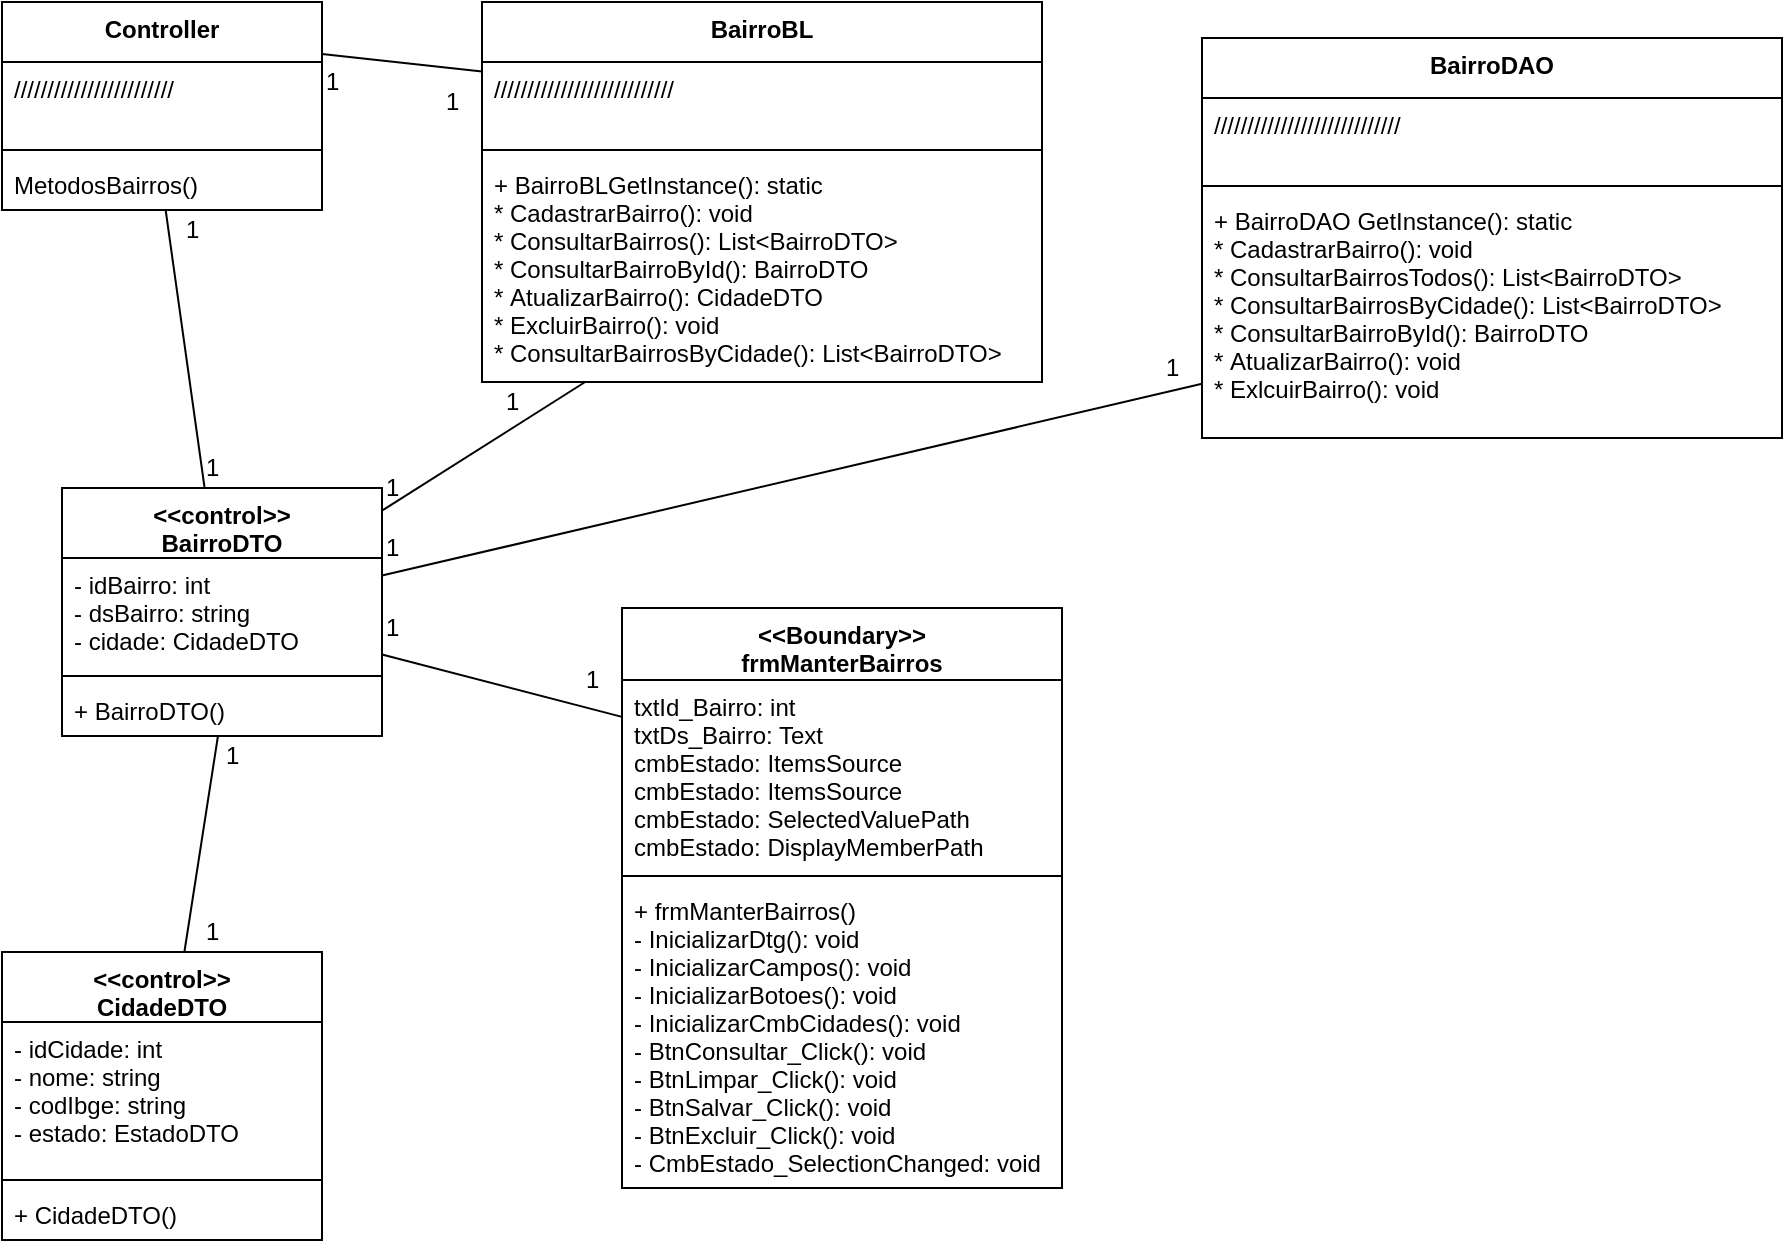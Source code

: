 <mxfile version="11.3.0" type="device" pages="1"><diagram id="92oXycKWPpKpiesMozeW" name="Page-1"><mxGraphModel dx="868" dy="510" grid="1" gridSize="10" guides="1" tooltips="1" connect="1" arrows="1" fold="1" page="1" pageScale="1" pageWidth="827" pageHeight="1169" math="0" shadow="0"><root><mxCell id="0"/><mxCell id="1" parent="0"/><mxCell id="Q87VlIG6u34EgXvb1JgE-1" value="&lt;&lt;Boundary&gt;&gt;&#10;frmManterBairros" style="swimlane;fontStyle=1;align=center;verticalAlign=top;childLayout=stackLayout;horizontal=1;startSize=36;horizontalStack=0;resizeParent=1;resizeParentMax=0;resizeLast=0;collapsible=1;marginBottom=0;" parent="1" vertex="1"><mxGeometry x="780" y="340" width="220" height="290" as="geometry"/></mxCell><mxCell id="Q87VlIG6u34EgXvb1JgE-2" value="txtId_Bairro: int&#10;txtDs_Bairro: Text&#10;cmbEstado: ItemsSource &#10;cmbEstado: ItemsSource &#10;cmbEstado: SelectedValuePath&#10;cmbEstado: DisplayMemberPath" style="text;strokeColor=none;fillColor=none;align=left;verticalAlign=top;spacingLeft=4;spacingRight=4;overflow=hidden;rotatable=0;points=[[0,0.5],[1,0.5]];portConstraint=eastwest;" parent="Q87VlIG6u34EgXvb1JgE-1" vertex="1"><mxGeometry y="36" width="220" height="94" as="geometry"/></mxCell><mxCell id="Q87VlIG6u34EgXvb1JgE-3" value="" style="line;strokeWidth=1;fillColor=none;align=left;verticalAlign=middle;spacingTop=-1;spacingLeft=3;spacingRight=3;rotatable=0;labelPosition=right;points=[];portConstraint=eastwest;" parent="Q87VlIG6u34EgXvb1JgE-1" vertex="1"><mxGeometry y="130" width="220" height="8" as="geometry"/></mxCell><mxCell id="Q87VlIG6u34EgXvb1JgE-4" value="+ frmManterBairros()&#10;- InicializarDtg(): void&#10;- InicializarCampos(): void&#10;- InicializarBotoes(): void&#10;- InicializarCmbCidades(): void&#10;- BtnConsultar_Click(): void&#10;- BtnLimpar_Click(): void&#10;- BtnSalvar_Click(): void&#10;- BtnExcluir_Click(): void&#10;- CmbEstado_SelectionChanged: void" style="text;strokeColor=none;fillColor=none;align=left;verticalAlign=top;spacingLeft=4;spacingRight=4;overflow=hidden;rotatable=0;points=[[0,0.5],[1,0.5]];portConstraint=eastwest;" parent="Q87VlIG6u34EgXvb1JgE-1" vertex="1"><mxGeometry y="138" width="220" height="152" as="geometry"/></mxCell><mxCell id="Q87VlIG6u34EgXvb1JgE-5" value="&lt;&lt;control&gt;&gt;&#10;BairroDTO&#10;" style="swimlane;fontStyle=1;align=center;verticalAlign=top;childLayout=stackLayout;horizontal=1;startSize=35;horizontalStack=0;resizeParent=1;resizeParentMax=0;resizeLast=0;collapsible=1;marginBottom=0;" parent="1" vertex="1"><mxGeometry x="500" y="280" width="160" height="124" as="geometry"/></mxCell><mxCell id="Q87VlIG6u34EgXvb1JgE-6" value="- idBairro: int&#10;- dsBairro: string&#10;- cidade: CidadeDTO" style="text;strokeColor=none;fillColor=none;align=left;verticalAlign=top;spacingLeft=4;spacingRight=4;overflow=hidden;rotatable=0;points=[[0,0.5],[1,0.5]];portConstraint=eastwest;" parent="Q87VlIG6u34EgXvb1JgE-5" vertex="1"><mxGeometry y="35" width="160" height="55" as="geometry"/></mxCell><mxCell id="Q87VlIG6u34EgXvb1JgE-7" value="" style="line;strokeWidth=1;fillColor=none;align=left;verticalAlign=middle;spacingTop=-1;spacingLeft=3;spacingRight=3;rotatable=0;labelPosition=right;points=[];portConstraint=eastwest;" parent="Q87VlIG6u34EgXvb1JgE-5" vertex="1"><mxGeometry y="90" width="160" height="8" as="geometry"/></mxCell><mxCell id="Q87VlIG6u34EgXvb1JgE-8" value="+ BairroDTO()" style="text;strokeColor=none;fillColor=none;align=left;verticalAlign=top;spacingLeft=4;spacingRight=4;overflow=hidden;rotatable=0;points=[[0,0.5],[1,0.5]];portConstraint=eastwest;" parent="Q87VlIG6u34EgXvb1JgE-5" vertex="1"><mxGeometry y="98" width="160" height="26" as="geometry"/></mxCell><mxCell id="Q87VlIG6u34EgXvb1JgE-9" value="Controller" style="swimlane;fontStyle=1;align=center;verticalAlign=top;childLayout=stackLayout;horizontal=1;startSize=30;horizontalStack=0;resizeParent=1;resizeParentMax=0;resizeLast=0;collapsible=1;marginBottom=0;" parent="1" vertex="1"><mxGeometry x="470" y="37" width="160" height="104" as="geometry"/></mxCell><mxCell id="Q87VlIG6u34EgXvb1JgE-10" value="////////////////////////" style="text;strokeColor=none;fillColor=none;align=left;verticalAlign=top;spacingLeft=4;spacingRight=4;overflow=hidden;rotatable=0;points=[[0,0.5],[1,0.5]];portConstraint=eastwest;" parent="Q87VlIG6u34EgXvb1JgE-9" vertex="1"><mxGeometry y="30" width="160" height="40" as="geometry"/></mxCell><mxCell id="Q87VlIG6u34EgXvb1JgE-11" value="" style="line;strokeWidth=1;fillColor=none;align=left;verticalAlign=middle;spacingTop=-1;spacingLeft=3;spacingRight=3;rotatable=0;labelPosition=right;points=[];portConstraint=eastwest;" parent="Q87VlIG6u34EgXvb1JgE-9" vertex="1"><mxGeometry y="70" width="160" height="8" as="geometry"/></mxCell><mxCell id="Q87VlIG6u34EgXvb1JgE-12" value="MetodosBairros()" style="text;strokeColor=none;fillColor=none;align=left;verticalAlign=top;spacingLeft=4;spacingRight=4;overflow=hidden;rotatable=0;points=[[0,0.5],[1,0.5]];portConstraint=eastwest;" parent="Q87VlIG6u34EgXvb1JgE-9" vertex="1"><mxGeometry y="78" width="160" height="26" as="geometry"/></mxCell><mxCell id="Q87VlIG6u34EgXvb1JgE-13" value="BairroBL" style="swimlane;fontStyle=1;align=center;verticalAlign=top;childLayout=stackLayout;horizontal=1;startSize=30;horizontalStack=0;resizeParent=1;resizeParentMax=0;resizeLast=0;collapsible=1;marginBottom=0;" parent="1" vertex="1"><mxGeometry x="710" y="37" width="280" height="190" as="geometry"/></mxCell><mxCell id="Q87VlIG6u34EgXvb1JgE-14" value="///////////////////////////" style="text;strokeColor=none;fillColor=none;align=left;verticalAlign=top;spacingLeft=4;spacingRight=4;overflow=hidden;rotatable=0;points=[[0,0.5],[1,0.5]];portConstraint=eastwest;" parent="Q87VlIG6u34EgXvb1JgE-13" vertex="1"><mxGeometry y="30" width="280" height="40" as="geometry"/></mxCell><mxCell id="Q87VlIG6u34EgXvb1JgE-15" value="" style="line;strokeWidth=1;fillColor=none;align=left;verticalAlign=middle;spacingTop=-1;spacingLeft=3;spacingRight=3;rotatable=0;labelPosition=right;points=[];portConstraint=eastwest;" parent="Q87VlIG6u34EgXvb1JgE-13" vertex="1"><mxGeometry y="70" width="280" height="8" as="geometry"/></mxCell><mxCell id="Q87VlIG6u34EgXvb1JgE-16" value="+ BairroBLGetInstance(): static&#10;* CadastrarBairro(): void&#10;* ConsultarBairros(): List&lt;BairroDTO&gt;&#10;* ConsultarBairroById(): BairroDTO&#10;* AtualizarBairro(): CidadeDTO&#10;* ExcluirBairro(): void&#10;* ConsultarBairrosByCidade(): List&lt;BairroDTO&gt;" style="text;strokeColor=none;fillColor=none;align=left;verticalAlign=top;spacingLeft=4;spacingRight=4;overflow=hidden;rotatable=0;points=[[0,0.5],[1,0.5]];portConstraint=eastwest;" parent="Q87VlIG6u34EgXvb1JgE-13" vertex="1"><mxGeometry y="78" width="280" height="112" as="geometry"/></mxCell><mxCell id="Q87VlIG6u34EgXvb1JgE-17" value="BairroDAO" style="swimlane;fontStyle=1;align=center;verticalAlign=top;childLayout=stackLayout;horizontal=1;startSize=30;horizontalStack=0;resizeParent=1;resizeParentMax=0;resizeLast=0;collapsible=1;marginBottom=0;" parent="1" vertex="1"><mxGeometry x="1070" y="55" width="290" height="200" as="geometry"/></mxCell><mxCell id="Q87VlIG6u34EgXvb1JgE-18" value="////////////////////////////" style="text;strokeColor=none;fillColor=none;align=left;verticalAlign=top;spacingLeft=4;spacingRight=4;overflow=hidden;rotatable=0;points=[[0,0.5],[1,0.5]];portConstraint=eastwest;" parent="Q87VlIG6u34EgXvb1JgE-17" vertex="1"><mxGeometry y="30" width="290" height="40" as="geometry"/></mxCell><mxCell id="Q87VlIG6u34EgXvb1JgE-19" value="" style="line;strokeWidth=1;fillColor=none;align=left;verticalAlign=middle;spacingTop=-1;spacingLeft=3;spacingRight=3;rotatable=0;labelPosition=right;points=[];portConstraint=eastwest;" parent="Q87VlIG6u34EgXvb1JgE-17" vertex="1"><mxGeometry y="70" width="290" height="8" as="geometry"/></mxCell><mxCell id="Q87VlIG6u34EgXvb1JgE-20" value="+ BairroDAO GetInstance(): static&#10;* CadastrarBairro(): void&#10;* ConsultarBairrosTodos(): List&lt;BairroDTO&gt;&#10;* ConsultarBairrosByCidade(): List&lt;BairroDTO&gt;&#10;* ConsultarBairroById(): BairroDTO&#10;* AtualizarBairro(): void&#10;* ExlcuirBairro(): void " style="text;strokeColor=none;fillColor=none;align=left;verticalAlign=top;spacingLeft=4;spacingRight=4;overflow=hidden;rotatable=0;points=[[0,0.5],[1,0.5]];portConstraint=eastwest;" parent="Q87VlIG6u34EgXvb1JgE-17" vertex="1"><mxGeometry y="78" width="290" height="122" as="geometry"/></mxCell><mxCell id="Q87VlIG6u34EgXvb1JgE-24" value="" style="endArrow=none;html=1;" parent="1" source="Q87VlIG6u34EgXvb1JgE-30" target="Q87VlIG6u34EgXvb1JgE-8" edge="1"><mxGeometry width="50" height="50" relative="1" as="geometry"><mxPoint x="559.939" y="500" as="sourcePoint"/><mxPoint x="400" y="420" as="targetPoint"/></mxGeometry></mxCell><mxCell id="Q87VlIG6u34EgXvb1JgE-25" value="" style="endArrow=none;html=1;" parent="1" source="Q87VlIG6u34EgXvb1JgE-6" target="Q87VlIG6u34EgXvb1JgE-2" edge="1"><mxGeometry width="50" height="50" relative="1" as="geometry"><mxPoint x="660" y="310" as="sourcePoint"/><mxPoint x="710" y="260" as="targetPoint"/></mxGeometry></mxCell><mxCell id="Q87VlIG6u34EgXvb1JgE-26" value="" style="endArrow=none;html=1;" parent="1" source="Q87VlIG6u34EgXvb1JgE-5" target="Q87VlIG6u34EgXvb1JgE-12" edge="1"><mxGeometry width="50" height="50" relative="1" as="geometry"><mxPoint x="549.829" y="248.5" as="sourcePoint"/><mxPoint x="565.773" y="172.5" as="targetPoint"/></mxGeometry></mxCell><mxCell id="Q87VlIG6u34EgXvb1JgE-27" value="" style="endArrow=none;html=1;exitX=1;exitY=0.25;exitDx=0;exitDy=0;" parent="1" source="Q87VlIG6u34EgXvb1JgE-9" target="Q87VlIG6u34EgXvb1JgE-14" edge="1"><mxGeometry width="50" height="50" relative="1" as="geometry"><mxPoint x="651.829" y="179" as="sourcePoint"/><mxPoint x="667.773" y="103" as="targetPoint"/></mxGeometry></mxCell><mxCell id="Q87VlIG6u34EgXvb1JgE-28" value="" style="endArrow=none;html=1;" parent="1" source="Q87VlIG6u34EgXvb1JgE-5" target="Q87VlIG6u34EgXvb1JgE-16" edge="1"><mxGeometry width="50" height="50" relative="1" as="geometry"><mxPoint x="618.857" y="294" as="sourcePoint"/><mxPoint x="824.286" y="247" as="targetPoint"/></mxGeometry></mxCell><mxCell id="Q87VlIG6u34EgXvb1JgE-29" value="" style="endArrow=none;html=1;" parent="1" source="Q87VlIG6u34EgXvb1JgE-6" target="Q87VlIG6u34EgXvb1JgE-20" edge="1"><mxGeometry width="50" height="50" relative="1" as="geometry"><mxPoint x="670" y="308.37" as="sourcePoint"/><mxPoint x="776.464" y="237" as="targetPoint"/></mxGeometry></mxCell><mxCell id="Q87VlIG6u34EgXvb1JgE-30" value="&lt;&lt;control&gt;&gt;&#10;CidadeDTO&#10;" style="swimlane;fontStyle=1;align=center;verticalAlign=top;childLayout=stackLayout;horizontal=1;startSize=35;horizontalStack=0;resizeParent=1;resizeParentMax=0;resizeLast=0;collapsible=1;marginBottom=0;" parent="1" vertex="1"><mxGeometry x="470" y="512" width="160" height="144" as="geometry"/></mxCell><mxCell id="Q87VlIG6u34EgXvb1JgE-31" value="- idCidade: int&#10;- nome: string&#10;- codIbge: string&#10;- estado: EstadoDTO " style="text;strokeColor=none;fillColor=none;align=left;verticalAlign=top;spacingLeft=4;spacingRight=4;overflow=hidden;rotatable=0;points=[[0,0.5],[1,0.5]];portConstraint=eastwest;" parent="Q87VlIG6u34EgXvb1JgE-30" vertex="1"><mxGeometry y="35" width="160" height="75" as="geometry"/></mxCell><mxCell id="Q87VlIG6u34EgXvb1JgE-32" value="" style="line;strokeWidth=1;fillColor=none;align=left;verticalAlign=middle;spacingTop=-1;spacingLeft=3;spacingRight=3;rotatable=0;labelPosition=right;points=[];portConstraint=eastwest;" parent="Q87VlIG6u34EgXvb1JgE-30" vertex="1"><mxGeometry y="110" width="160" height="8" as="geometry"/></mxCell><mxCell id="Q87VlIG6u34EgXvb1JgE-33" value="+ CidadeDTO()" style="text;strokeColor=none;fillColor=none;align=left;verticalAlign=top;spacingLeft=4;spacingRight=4;overflow=hidden;rotatable=0;points=[[0,0.5],[1,0.5]];portConstraint=eastwest;" parent="Q87VlIG6u34EgXvb1JgE-30" vertex="1"><mxGeometry y="118" width="160" height="26" as="geometry"/></mxCell><mxCell id="Lb3ouwIiLQNFL0JlZXSU-1" value="1" style="text;html=1;resizable=0;points=[];autosize=1;align=left;verticalAlign=top;spacingTop=-4;" vertex="1" parent="1"><mxGeometry x="570" y="260" width="20" height="20" as="geometry"/></mxCell><mxCell id="Lb3ouwIiLQNFL0JlZXSU-2" value="1" style="text;html=1;resizable=0;points=[];autosize=1;align=left;verticalAlign=top;spacingTop=-4;" vertex="1" parent="1"><mxGeometry x="560" y="141" width="20" height="20" as="geometry"/></mxCell><mxCell id="Lb3ouwIiLQNFL0JlZXSU-3" value="1" style="text;html=1;resizable=0;points=[];autosize=1;align=left;verticalAlign=top;spacingTop=-4;" vertex="1" parent="1"><mxGeometry x="630" y="67" width="20" height="20" as="geometry"/></mxCell><mxCell id="Lb3ouwIiLQNFL0JlZXSU-4" value="1" style="text;html=1;resizable=0;points=[];autosize=1;align=left;verticalAlign=top;spacingTop=-4;" vertex="1" parent="1"><mxGeometry x="690" y="77" width="20" height="20" as="geometry"/></mxCell><mxCell id="Lb3ouwIiLQNFL0JlZXSU-6" value="1" style="text;html=1;resizable=0;points=[];autosize=1;align=left;verticalAlign=top;spacingTop=-4;" vertex="1" parent="1"><mxGeometry x="660" y="270" width="20" height="20" as="geometry"/></mxCell><mxCell id="Lb3ouwIiLQNFL0JlZXSU-7" value="1" style="text;html=1;resizable=0;points=[];autosize=1;align=left;verticalAlign=top;spacingTop=-4;" vertex="1" parent="1"><mxGeometry x="720" y="227" width="20" height="20" as="geometry"/></mxCell><mxCell id="Lb3ouwIiLQNFL0JlZXSU-8" value="1" style="text;html=1;resizable=0;points=[];autosize=1;align=left;verticalAlign=top;spacingTop=-4;" vertex="1" parent="1"><mxGeometry x="1050" y="210" width="20" height="20" as="geometry"/></mxCell><mxCell id="Lb3ouwIiLQNFL0JlZXSU-9" value="1" style="text;html=1;resizable=0;points=[];autosize=1;align=left;verticalAlign=top;spacingTop=-4;" vertex="1" parent="1"><mxGeometry x="660" y="300" width="20" height="20" as="geometry"/></mxCell><mxCell id="Lb3ouwIiLQNFL0JlZXSU-10" value="1" style="text;html=1;resizable=0;points=[];autosize=1;align=left;verticalAlign=top;spacingTop=-4;" vertex="1" parent="1"><mxGeometry x="760" y="366" width="20" height="20" as="geometry"/></mxCell><mxCell id="Lb3ouwIiLQNFL0JlZXSU-11" value="1" style="text;html=1;resizable=0;points=[];autosize=1;align=left;verticalAlign=top;spacingTop=-4;" vertex="1" parent="1"><mxGeometry x="660" y="340" width="20" height="20" as="geometry"/></mxCell><mxCell id="Lb3ouwIiLQNFL0JlZXSU-12" value="1" style="text;html=1;resizable=0;points=[];autosize=1;align=left;verticalAlign=top;spacingTop=-4;" vertex="1" parent="1"><mxGeometry x="580" y="404" width="20" height="20" as="geometry"/></mxCell><mxCell id="Lb3ouwIiLQNFL0JlZXSU-13" value="1" style="text;html=1;resizable=0;points=[];autosize=1;align=left;verticalAlign=top;spacingTop=-4;" vertex="1" parent="1"><mxGeometry x="570" y="492" width="20" height="20" as="geometry"/></mxCell></root></mxGraphModel></diagram></mxfile>